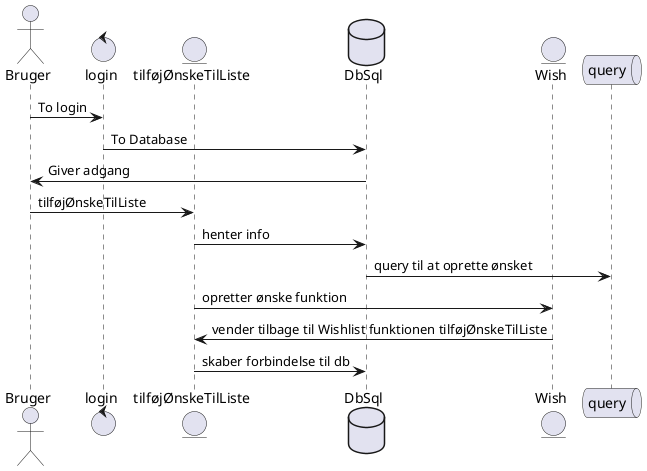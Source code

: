 @startuml

actor       Bruger       as Foo1
control     login     as Foo3
entity      tilføjØnskeTilListe      as Foo4
database    DbSql    as Foo5
entity      Wish        as Foo6
queue       query       as Foo7

Foo1 -> Foo3 : To login
Foo3 -> Foo5 : To Database
Foo5 -> Foo1 : Giver adgang
Foo1 -> Foo4 : tilføjØnskeTilListe
Foo4 -> Foo5 : henter info
Foo5 -> Foo7 : query til at oprette ønsket
Foo4 -> Foo6 : opretter ønske funktion
Foo6 -> Foo4 : vender tilbage til Wishlist funktionen tilføjØnskeTilListe
Foo4 -> Foo5 : skaber forbindelse til db

@enduml